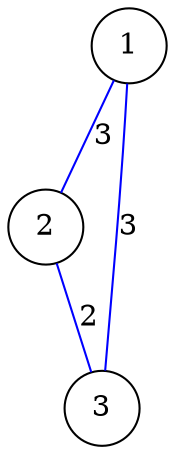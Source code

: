 graph in {    
node [shape = circle];

1 -- 2 [ label = 3, color = blue];
1 -- 3 [ label = 3, color = blue];
2 -- 3 [ label = 2, color = blue];
}
